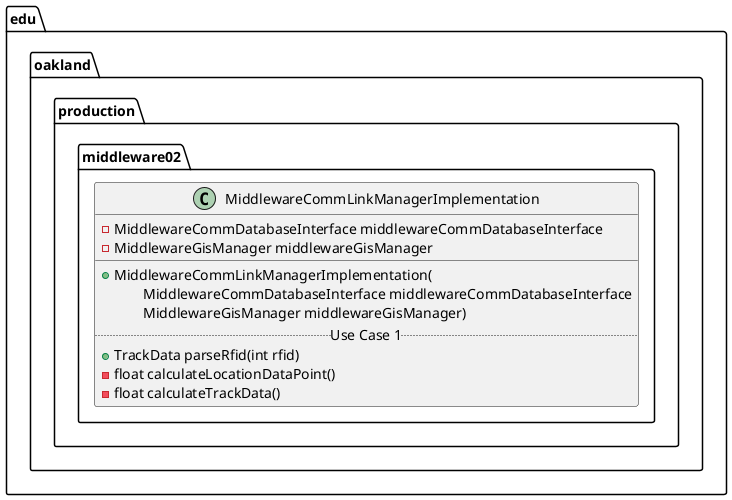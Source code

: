 @startuml MiddlewareCommLinkManagerImplementation

package edu.oakland.production.middleware02 {
    class MiddlewareCommLinkManagerImplementation {
        - MiddlewareCommDatabaseInterface middlewareCommDatabaseInterface
        - MiddlewareGisManager middlewareGisManager
        __
        + MiddlewareCommLinkManagerImplementation(
        \tMiddlewareCommDatabaseInterface middlewareCommDatabaseInterface
        \tMiddlewareGisManager middlewareGisManager)
        .. Use Case 1 ..
        + TrackData parseRfid(int rfid)
        - float calculateLocationDataPoint()
        - float calculateTrackData()
    }
}

@enduml
